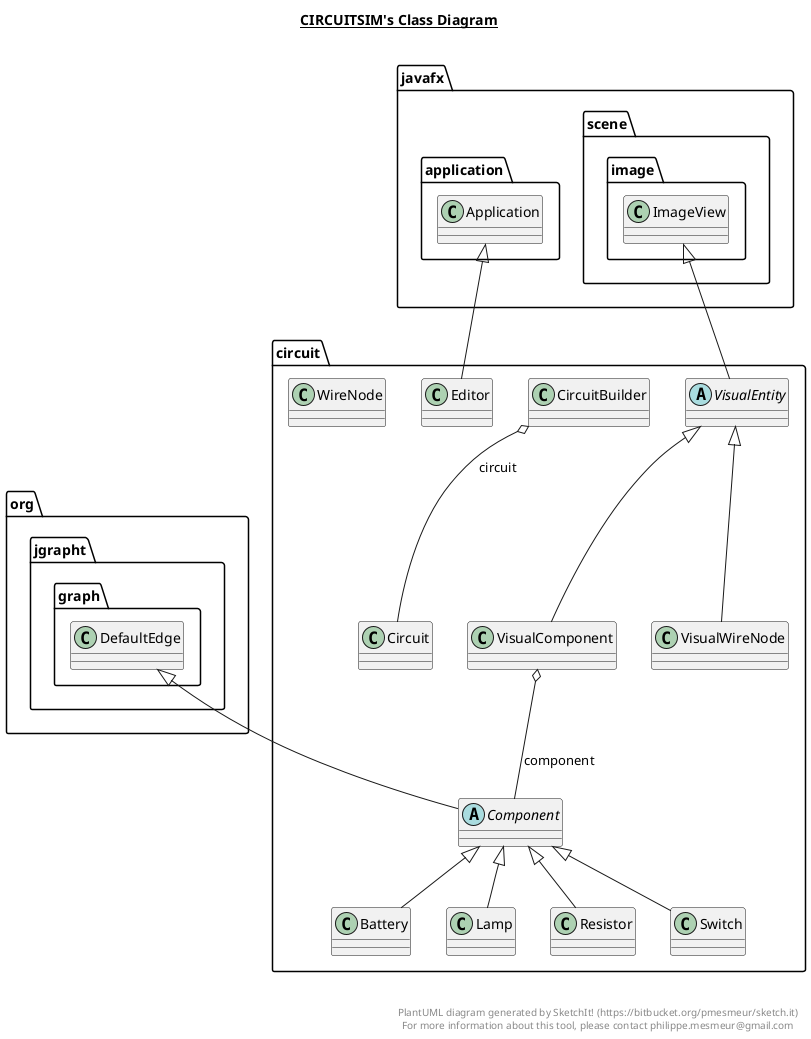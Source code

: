 @startuml

title __CIRCUITSIM's Class Diagram__\n

  namespace circuit {
    class circuit.Battery {
    }
  }
  

  namespace circuit {
    class circuit.Circuit {
    }
  }
  

  namespace circuit {
    class circuit.CircuitBuilder {
    }
  }
  

  namespace circuit {
    abstract class circuit.Component {
    }
  }
  

  namespace circuit {
    class circuit.Editor {
    }
  }
  

  namespace circuit {
    class circuit.Lamp {
    }
  }
  

  namespace circuit {
    class circuit.Resistor {
    }
  }
  

  namespace circuit {
    class circuit.Switch {
    }
  }
  

  namespace circuit {
    class circuit.VisualComponent {
    }
  }
  

  namespace circuit {
    abstract class circuit.VisualEntity {
    }
  }
  

  namespace circuit {
    class circuit.VisualWireNode {
    }
  }
  

  namespace circuit {
    class circuit.WireNode {
    }
  }
  

  circuit.Battery -up-|> circuit.Component
  circuit.CircuitBuilder o-- circuit.Circuit : circuit
  circuit.Component -up-|> org.jgrapht.graph.DefaultEdge
  circuit.Editor -up-|> javafx.application.Application
  circuit.Lamp -up-|> circuit.Component
  circuit.Resistor -up-|> circuit.Component
  circuit.Switch -up-|> circuit.Component
  circuit.VisualComponent -up-|> circuit.VisualEntity
  circuit.VisualComponent o-- circuit.Component : component
  circuit.VisualEntity -up-|> javafx.scene.image.ImageView
  circuit.VisualWireNode -up-|> circuit.VisualEntity


right footer


PlantUML diagram generated by SketchIt! (https://bitbucket.org/pmesmeur/sketch.it)
For more information about this tool, please contact philippe.mesmeur@gmail.com
endfooter

@enduml
